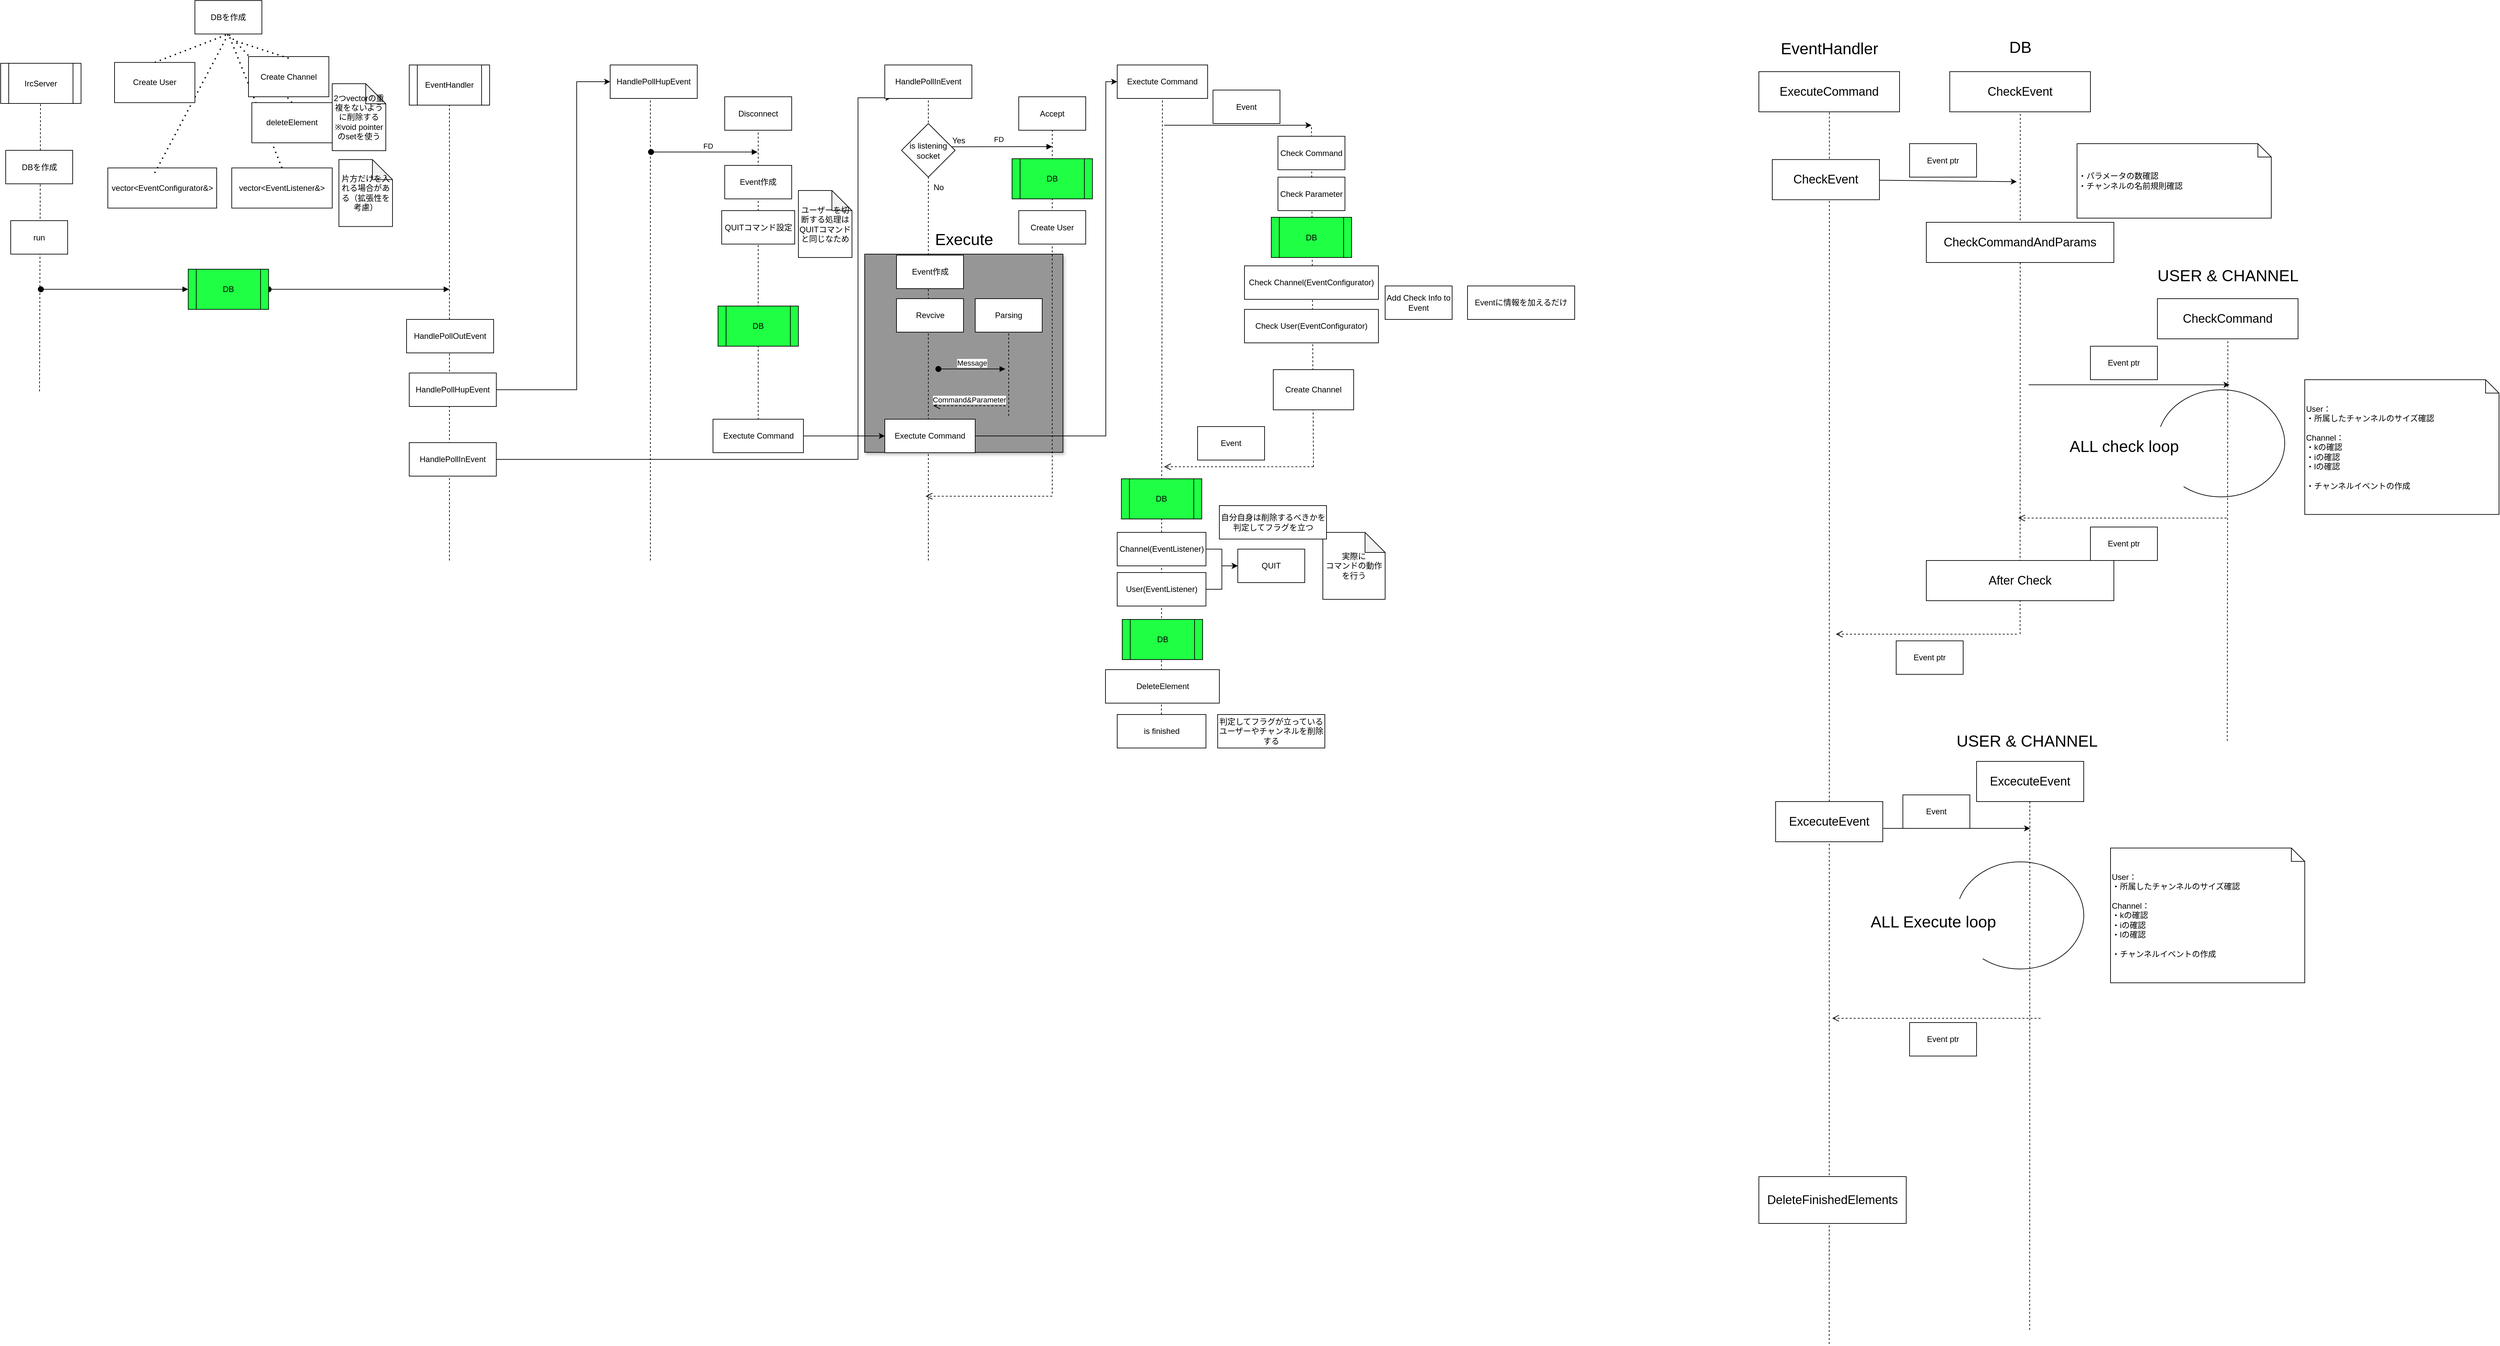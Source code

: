 <mxfile version="24.8.3">
  <diagram name="Page-1" id="13e1069c-82ec-6db2-03f1-153e76fe0fe0">
    <mxGraphModel dx="2063" dy="1321" grid="1" gridSize="10" guides="1" tooltips="1" connect="1" arrows="1" fold="1" page="1" pageScale="1" pageWidth="1100" pageHeight="850" background="none" math="0" shadow="0">
      <root>
        <mxCell id="0" />
        <mxCell id="1" parent="0" />
        <mxCell id="XCsdaRrqTIR_uCTDz4fb-1" value="&lt;div&gt;&lt;br&gt;&lt;/div&gt;" style="whiteSpace=wrap;html=1;aspect=fixed;shadow=1;fillColor=#969696;" parent="1" vertex="1">
          <mxGeometry x="920" y="-457.5" width="296" height="296" as="geometry" />
        </mxCell>
        <mxCell id="Utzet_RcOg0IqEUwT1VO-1" value="EventHandler" style="shape=process;whiteSpace=wrap;html=1;backgroundOutline=1;" parent="1" vertex="1">
          <mxGeometry x="240" y="-740" width="120" height="60" as="geometry" />
        </mxCell>
        <mxCell id="Utzet_RcOg0IqEUwT1VO-2" value="" style="endArrow=none;dashed=1;html=1;rounded=0;entryX=0.5;entryY=1;entryDx=0;entryDy=0;" parent="1" target="Utzet_RcOg0IqEUwT1VO-1" edge="1">
          <mxGeometry width="50" height="50" relative="1" as="geometry">
            <mxPoint x="300" as="sourcePoint" />
            <mxPoint x="165" y="-400" as="targetPoint" />
          </mxGeometry>
        </mxCell>
        <mxCell id="Utzet_RcOg0IqEUwT1VO-4" value="IrcServer" style="shape=process;whiteSpace=wrap;html=1;backgroundOutline=1;" parent="1" vertex="1">
          <mxGeometry x="-370" y="-742.5" width="120" height="60" as="geometry" />
        </mxCell>
        <mxCell id="Utzet_RcOg0IqEUwT1VO-5" value="" style="endArrow=none;dashed=1;html=1;rounded=0;entryX=0.5;entryY=1;entryDx=0;entryDy=0;" parent="1" edge="1">
          <mxGeometry width="50" height="50" relative="1" as="geometry">
            <mxPoint x="-312" y="-252.5" as="sourcePoint" />
            <mxPoint x="-310.5" y="-682.5" as="targetPoint" />
          </mxGeometry>
        </mxCell>
        <mxCell id="Utzet_RcOg0IqEUwT1VO-6" value="DBを作成" style="rounded=0;whiteSpace=wrap;html=1;fontStyle=0" parent="1" vertex="1">
          <mxGeometry x="-362.5" y="-612.5" width="100" height="50" as="geometry" />
        </mxCell>
        <mxCell id="Utzet_RcOg0IqEUwT1VO-9" value="run" style="rounded=0;whiteSpace=wrap;html=1;" parent="1" vertex="1">
          <mxGeometry x="-355" y="-507.5" width="85" height="50" as="geometry" />
        </mxCell>
        <mxCell id="Utzet_RcOg0IqEUwT1VO-20" style="edgeStyle=orthogonalEdgeStyle;rounded=0;orthogonalLoop=1;jettySize=auto;html=1;exitX=1;exitY=0.5;exitDx=0;exitDy=0;entryX=0;entryY=0.5;entryDx=0;entryDy=0;" parent="1" source="Utzet_RcOg0IqEUwT1VO-15" edge="1">
          <mxGeometry relative="1" as="geometry">
            <mxPoint x="380" y="-151" as="sourcePoint" />
            <mxPoint x="960" y="-691" as="targetPoint" />
            <Array as="points">
              <mxPoint x="910" y="-151" />
              <mxPoint x="910" y="-691" />
            </Array>
          </mxGeometry>
        </mxCell>
        <mxCell id="Utzet_RcOg0IqEUwT1VO-15" value="HandlePollInEvent" style="rounded=0;whiteSpace=wrap;html=1;" parent="1" vertex="1">
          <mxGeometry x="240" y="-176" width="130" height="50" as="geometry" />
        </mxCell>
        <mxCell id="Utzet_RcOg0IqEUwT1VO-16" value="HandlePollOutEvent" style="rounded=0;whiteSpace=wrap;html=1;" parent="1" vertex="1">
          <mxGeometry x="236" y="-360" width="130" height="50" as="geometry" />
        </mxCell>
        <mxCell id="207uhRGWZe7wrmqpFzqo-30" style="edgeStyle=orthogonalEdgeStyle;rounded=0;orthogonalLoop=1;jettySize=auto;html=1;entryX=0;entryY=0.5;entryDx=0;entryDy=0;" parent="1" source="Utzet_RcOg0IqEUwT1VO-17" target="CLaO6KBTluZB6lomquzr-1" edge="1">
          <mxGeometry relative="1" as="geometry">
            <Array as="points">
              <mxPoint x="490" y="-255" />
              <mxPoint x="490" y="-715" />
            </Array>
            <mxPoint x="640" y="-720" as="targetPoint" />
          </mxGeometry>
        </mxCell>
        <mxCell id="Utzet_RcOg0IqEUwT1VO-17" value="HandlePollHupEvent" style="rounded=0;whiteSpace=wrap;html=1;" parent="1" vertex="1">
          <mxGeometry x="240" y="-280" width="130" height="50" as="geometry" />
        </mxCell>
        <mxCell id="Utzet_RcOg0IqEUwT1VO-19" value="HandlePollInEvent" style="rounded=0;whiteSpace=wrap;html=1;" parent="1" vertex="1">
          <mxGeometry x="950" y="-740" width="130" height="50" as="geometry" />
        </mxCell>
        <mxCell id="Utzet_RcOg0IqEUwT1VO-21" value="" style="endArrow=none;dashed=1;html=1;rounded=0;entryX=0.5;entryY=1;entryDx=0;entryDy=0;" parent="1" target="Utzet_RcOg0IqEUwT1VO-19" edge="1">
          <mxGeometry width="50" height="50" relative="1" as="geometry">
            <mxPoint x="1015" as="sourcePoint" />
            <mxPoint x="1030" y="-450" as="targetPoint" />
          </mxGeometry>
        </mxCell>
        <mxCell id="Utzet_RcOg0IqEUwT1VO-3" value="Event作成" style="rounded=0;whiteSpace=wrap;html=1;" parent="1" vertex="1">
          <mxGeometry x="967.5" y="-456" width="100" height="50" as="geometry" />
        </mxCell>
        <mxCell id="Utzet_RcOg0IqEUwT1VO-22" value="Accept" style="rounded=0;whiteSpace=wrap;html=1;" parent="1" vertex="1">
          <mxGeometry x="1150" y="-692.5" width="100" height="50" as="geometry" />
        </mxCell>
        <mxCell id="Utzet_RcOg0IqEUwT1VO-23" value="Revcive" style="rounded=0;whiteSpace=wrap;html=1;" parent="1" vertex="1">
          <mxGeometry x="967.5" y="-391" width="100" height="50" as="geometry" />
        </mxCell>
        <mxCell id="Utzet_RcOg0IqEUwT1VO-27" value="" style="endArrow=none;dashed=1;html=1;rounded=0;entryX=0.5;entryY=1;entryDx=0;entryDy=0;" parent="1" target="Utzet_RcOg0IqEUwT1VO-24" edge="1">
          <mxGeometry width="50" height="50" relative="1" as="geometry">
            <mxPoint x="1135" y="-216" as="sourcePoint" />
            <mxPoint x="972.5" y="-321" as="targetPoint" />
          </mxGeometry>
        </mxCell>
        <mxCell id="Utzet_RcOg0IqEUwT1VO-29" value="Message" style="html=1;verticalAlign=bottom;startArrow=oval;startFill=1;endArrow=block;startSize=8;curved=0;rounded=0;" parent="1" edge="1">
          <mxGeometry width="60" relative="1" as="geometry">
            <mxPoint x="1030" y="-286" as="sourcePoint" />
            <mxPoint x="1130" y="-286" as="targetPoint" />
          </mxGeometry>
        </mxCell>
        <mxCell id="Utzet_RcOg0IqEUwT1VO-30" value="Command&amp;amp;Parameter" style="html=1;verticalAlign=bottom;endArrow=open;dashed=1;endSize=8;curved=0;rounded=0;" parent="1" edge="1">
          <mxGeometry relative="1" as="geometry">
            <mxPoint x="1130" y="-231" as="sourcePoint" />
            <mxPoint x="1022.5" y="-231" as="targetPoint" />
          </mxGeometry>
        </mxCell>
        <mxCell id="Utzet_RcOg0IqEUwT1VO-35" style="edgeStyle=orthogonalEdgeStyle;rounded=0;orthogonalLoop=1;jettySize=auto;html=1;entryX=0;entryY=0.5;entryDx=0;entryDy=0;exitX=1;exitY=0.5;exitDx=0;exitDy=0;" parent="1" source="Utzet_RcOg0IqEUwT1VO-33" target="Utzet_RcOg0IqEUwT1VO-34" edge="1">
          <mxGeometry relative="1" as="geometry">
            <Array as="points">
              <mxPoint x="1280" y="-186" />
              <mxPoint x="1280" y="-715" />
            </Array>
          </mxGeometry>
        </mxCell>
        <mxCell id="Utzet_RcOg0IqEUwT1VO-33" value="Exectute Command" style="rounded=0;whiteSpace=wrap;html=1;" parent="1" vertex="1">
          <mxGeometry x="950" y="-211" width="135" height="50" as="geometry" />
        </mxCell>
        <mxCell id="Utzet_RcOg0IqEUwT1VO-34" value="Exectute Command" style="rounded=0;whiteSpace=wrap;html=1;" parent="1" vertex="1">
          <mxGeometry x="1297" y="-740" width="135" height="50" as="geometry" />
        </mxCell>
        <mxCell id="Utzet_RcOg0IqEUwT1VO-36" value="" style="endArrow=none;dashed=1;html=1;rounded=0;entryX=0.5;entryY=1;entryDx=0;entryDy=0;exitX=0.5;exitY=0;exitDx=0;exitDy=0;" parent="1" source="207uhRGWZe7wrmqpFzqo-31" target="Utzet_RcOg0IqEUwT1VO-34" edge="1">
          <mxGeometry width="50" height="50" relative="1" as="geometry">
            <mxPoint x="1365" y="-40" as="sourcePoint" />
            <mxPoint x="1377" y="-680" as="targetPoint" />
          </mxGeometry>
        </mxCell>
        <mxCell id="Utzet_RcOg0IqEUwT1VO-40" value="" style="endArrow=none;dashed=1;html=1;rounded=0;entryX=0.5;entryY=1;entryDx=0;entryDy=0;" parent="1" target="Utzet_RcOg0IqEUwT1VO-22" edge="1">
          <mxGeometry width="50" height="50" relative="1" as="geometry">
            <mxPoint x="1200" y="-100" as="sourcePoint" />
            <mxPoint x="1179.58" y="-600" as="targetPoint" />
          </mxGeometry>
        </mxCell>
        <mxCell id="Utzet_RcOg0IqEUwT1VO-41" value="FD" style="html=1;verticalAlign=bottom;startArrow=oval;startFill=1;endArrow=block;startSize=8;curved=0;rounded=0;" parent="1" edge="1">
          <mxGeometry x="0.106" y="2" width="60" relative="1" as="geometry">
            <mxPoint x="1021" y="-617.79" as="sourcePoint" />
            <mxPoint x="1200" y="-618" as="targetPoint" />
            <mxPoint as="offset" />
          </mxGeometry>
        </mxCell>
        <mxCell id="Utzet_RcOg0IqEUwT1VO-42" value="" style="html=1;verticalAlign=bottom;endArrow=open;dashed=1;endSize=8;curved=0;rounded=0;" parent="1" edge="1">
          <mxGeometry relative="1" as="geometry">
            <mxPoint x="1200" y="-96" as="sourcePoint" />
            <mxPoint x="1011" y="-96" as="targetPoint" />
          </mxGeometry>
        </mxCell>
        <mxCell id="Utzet_RcOg0IqEUwT1VO-43" value="Create User" style="rounded=0;whiteSpace=wrap;html=1;" parent="1" vertex="1">
          <mxGeometry x="1150" y="-522.5" width="100" height="50" as="geometry" />
        </mxCell>
        <mxCell id="Utzet_RcOg0IqEUwT1VO-45" value="" style="html=1;verticalAlign=bottom;startArrow=oval;startFill=1;endArrow=block;startSize=8;curved=0;rounded=0;exitX=1;exitY=0.5;exitDx=0;exitDy=0;" parent="1" source="207uhRGWZe7wrmqpFzqo-15" edge="1">
          <mxGeometry width="60" relative="1" as="geometry">
            <mxPoint x="180" y="-405" as="sourcePoint" />
            <mxPoint x="300" y="-405" as="targetPoint" />
          </mxGeometry>
        </mxCell>
        <mxCell id="Utzet_RcOg0IqEUwT1VO-50" value="" style="endArrow=none;dashed=1;html=1;rounded=0;" parent="1" edge="1">
          <mxGeometry width="50" height="50" relative="1" as="geometry">
            <mxPoint x="1590" y="-140" as="sourcePoint" />
            <mxPoint x="1587" y="-650" as="targetPoint" />
          </mxGeometry>
        </mxCell>
        <mxCell id="Utzet_RcOg0IqEUwT1VO-51" value="Check Command" style="rounded=0;whiteSpace=wrap;html=1;" parent="1" vertex="1">
          <mxGeometry x="1537" y="-633.5" width="100" height="50" as="geometry" />
        </mxCell>
        <mxCell id="Utzet_RcOg0IqEUwT1VO-52" value="Check Parameter" style="rounded=0;whiteSpace=wrap;html=1;" parent="1" vertex="1">
          <mxGeometry x="1537" y="-572.5" width="100" height="50" as="geometry" />
        </mxCell>
        <mxCell id="Utzet_RcOg0IqEUwT1VO-54" value="Check Channel(EventConfigurator)" style="rounded=0;whiteSpace=wrap;html=1;" parent="1" vertex="1">
          <mxGeometry x="1487" y="-440" width="200" height="50" as="geometry" />
        </mxCell>
        <mxCell id="Utzet_RcOg0IqEUwT1VO-56" value="" style="html=1;verticalAlign=bottom;endArrow=open;dashed=1;endSize=8;curved=0;rounded=0;" parent="1" edge="1">
          <mxGeometry relative="1" as="geometry">
            <mxPoint x="1590" y="-140" as="sourcePoint" />
            <mxPoint x="1367" y="-140" as="targetPoint" />
          </mxGeometry>
        </mxCell>
        <mxCell id="Utzet_RcOg0IqEUwT1VO-57" value="Event" style="rounded=0;whiteSpace=wrap;html=1;" parent="1" vertex="1">
          <mxGeometry x="1417" y="-200" width="100" height="50" as="geometry" />
        </mxCell>
        <mxCell id="207uhRGWZe7wrmqpFzqo-10" value="Check User(EventConfigurator)" style="rounded=0;whiteSpace=wrap;html=1;" parent="1" vertex="1">
          <mxGeometry x="1487" y="-375" width="200" height="50" as="geometry" />
        </mxCell>
        <mxCell id="207uhRGWZe7wrmqpFzqo-11" value="" style="endArrow=classic;html=1;rounded=0;" parent="1" edge="1">
          <mxGeometry width="50" height="50" relative="1" as="geometry">
            <mxPoint x="1367" y="-650" as="sourcePoint" />
            <mxPoint x="1587" y="-650" as="targetPoint" />
          </mxGeometry>
        </mxCell>
        <mxCell id="207uhRGWZe7wrmqpFzqo-12" value="Event" style="rounded=0;whiteSpace=wrap;html=1;" parent="1" vertex="1">
          <mxGeometry x="1440" y="-702.5" width="100" height="50" as="geometry" />
        </mxCell>
        <mxCell id="207uhRGWZe7wrmqpFzqo-13" value="" style="html=1;verticalAlign=bottom;startArrow=oval;startFill=1;endArrow=block;startSize=8;curved=0;rounded=0;entryX=0;entryY=0.5;entryDx=0;entryDy=0;" parent="1" target="207uhRGWZe7wrmqpFzqo-15" edge="1">
          <mxGeometry width="60" relative="1" as="geometry">
            <mxPoint x="-310" y="-405" as="sourcePoint" />
            <mxPoint x="40" y="-405" as="targetPoint" />
          </mxGeometry>
        </mxCell>
        <mxCell id="207uhRGWZe7wrmqpFzqo-15" value="DB" style="shape=process;whiteSpace=wrap;html=1;backgroundOutline=1;fillColor=#1FFF44;" parent="1" vertex="1">
          <mxGeometry x="-90" y="-435" width="120" height="60" as="geometry" />
        </mxCell>
        <mxCell id="207uhRGWZe7wrmqpFzqo-17" value="DBを作成" style="rounded=0;whiteSpace=wrap;html=1;fontStyle=0" parent="1" vertex="1">
          <mxGeometry x="-80" y="-836.25" width="100" height="50" as="geometry" />
        </mxCell>
        <mxCell id="207uhRGWZe7wrmqpFzqo-20" value="" style="endArrow=none;dashed=1;html=1;dashPattern=1 3;strokeWidth=2;rounded=0;entryX=0.5;entryY=1;entryDx=0;entryDy=0;exitX=0.5;exitY=0;exitDx=0;exitDy=0;" parent="1" source="207uhRGWZe7wrmqpFzqo-18" target="207uhRGWZe7wrmqpFzqo-17" edge="1">
          <mxGeometry width="50" height="50" relative="1" as="geometry">
            <mxPoint x="40" y="-706.25" as="sourcePoint" />
            <mxPoint x="90" y="-756.25" as="targetPoint" />
          </mxGeometry>
        </mxCell>
        <mxCell id="207uhRGWZe7wrmqpFzqo-21" value="" style="endArrow=none;dashed=1;html=1;dashPattern=1 3;strokeWidth=2;rounded=0;entryX=0.5;entryY=1;entryDx=0;entryDy=0;exitX=0.5;exitY=0;exitDx=0;exitDy=0;" parent="1" source="207uhRGWZe7wrmqpFzqo-19" target="207uhRGWZe7wrmqpFzqo-17" edge="1">
          <mxGeometry width="50" height="50" relative="1" as="geometry">
            <mxPoint x="-100" y="-716.25" as="sourcePoint" />
            <mxPoint x="-50" y="-766.25" as="targetPoint" />
          </mxGeometry>
        </mxCell>
        <mxCell id="207uhRGWZe7wrmqpFzqo-22" value="vector&amp;lt;EventConfigurator&amp;amp;&amp;gt;" style="rounded=0;whiteSpace=wrap;html=1;" parent="1" vertex="1">
          <mxGeometry x="-210" y="-586.25" width="162.5" height="60" as="geometry" />
        </mxCell>
        <mxCell id="207uhRGWZe7wrmqpFzqo-23" value="vector&amp;lt;EventListener&amp;amp;&amp;gt;" style="rounded=0;whiteSpace=wrap;html=1;" parent="1" vertex="1">
          <mxGeometry x="-25" y="-586.25" width="150" height="60" as="geometry" />
        </mxCell>
        <mxCell id="207uhRGWZe7wrmqpFzqo-24" value="" style="endArrow=none;dashed=1;html=1;dashPattern=1 3;strokeWidth=2;rounded=0;exitX=0.5;exitY=0;exitDx=0;exitDy=0;" parent="1" edge="1">
          <mxGeometry width="50" height="50" relative="1" as="geometry">
            <mxPoint x="-140" y="-578.75" as="sourcePoint" />
            <mxPoint x="-30" y="-786.25" as="targetPoint" />
            <Array as="points">
              <mxPoint x="-120" y="-616.25" />
            </Array>
          </mxGeometry>
        </mxCell>
        <mxCell id="207uhRGWZe7wrmqpFzqo-25" value="" style="endArrow=none;dashed=1;html=1;dashPattern=1 3;strokeWidth=2;rounded=0;exitX=0.5;exitY=0;exitDx=0;exitDy=0;entryX=0.5;entryY=1;entryDx=0;entryDy=0;" parent="1" source="207uhRGWZe7wrmqpFzqo-23" target="207uhRGWZe7wrmqpFzqo-17" edge="1">
          <mxGeometry width="50" height="50" relative="1" as="geometry">
            <mxPoint x="-30" y="-656.25" as="sourcePoint" />
            <mxPoint x="20" y="-706.25" as="targetPoint" />
          </mxGeometry>
        </mxCell>
        <mxCell id="207uhRGWZe7wrmqpFzqo-18" value="deleteElement" style="rounded=0;whiteSpace=wrap;html=1;" parent="1" vertex="1">
          <mxGeometry x="5" y="-683.75" width="120" height="60" as="geometry" />
        </mxCell>
        <mxCell id="207uhRGWZe7wrmqpFzqo-19" value="Create User" style="rounded=0;whiteSpace=wrap;html=1;" parent="1" vertex="1">
          <mxGeometry x="-200" y="-743.75" width="120" height="60" as="geometry" />
        </mxCell>
        <mxCell id="207uhRGWZe7wrmqpFzqo-26" value="DB" style="shape=process;whiteSpace=wrap;html=1;backgroundOutline=1;fillColor=#1FFF44;" parent="1" vertex="1">
          <mxGeometry x="1140" y="-600" width="120" height="60" as="geometry" />
        </mxCell>
        <mxCell id="207uhRGWZe7wrmqpFzqo-28" value="DB" style="shape=process;whiteSpace=wrap;html=1;backgroundOutline=1;fillColor=#1FFF44;" parent="1" vertex="1">
          <mxGeometry x="1527" y="-512.5" width="120" height="60" as="geometry" />
        </mxCell>
        <mxCell id="207uhRGWZe7wrmqpFzqo-29" value="DB" style="shape=process;whiteSpace=wrap;html=1;backgroundOutline=1;fillColor=#1FFF44;" parent="1" vertex="1">
          <mxGeometry x="1303.25" y="-122" width="120" height="60" as="geometry" />
        </mxCell>
        <mxCell id="207uhRGWZe7wrmqpFzqo-32" value="" style="endArrow=none;dashed=1;html=1;rounded=0;entryX=0.5;entryY=1;entryDx=0;entryDy=0;" parent="1" target="207uhRGWZe7wrmqpFzqo-31" edge="1">
          <mxGeometry width="50" height="50" relative="1" as="geometry">
            <mxPoint x="1363" y="260" as="sourcePoint" />
            <mxPoint x="1365" y="-612" as="targetPoint" />
          </mxGeometry>
        </mxCell>
        <mxCell id="CLaO6KBTluZB6lomquzr-35" style="edgeStyle=orthogonalEdgeStyle;rounded=0;orthogonalLoop=1;jettySize=auto;html=1;exitX=1;exitY=0.5;exitDx=0;exitDy=0;entryX=0;entryY=0.5;entryDx=0;entryDy=0;" parent="1" source="207uhRGWZe7wrmqpFzqo-31" target="CLaO6KBTluZB6lomquzr-34" edge="1">
          <mxGeometry relative="1" as="geometry" />
        </mxCell>
        <mxCell id="207uhRGWZe7wrmqpFzqo-31" value="Channel(EventListener)" style="rounded=0;whiteSpace=wrap;html=1;" parent="1" vertex="1">
          <mxGeometry x="1297" y="-42" width="132.5" height="50" as="geometry" />
        </mxCell>
        <mxCell id="CLaO6KBTluZB6lomquzr-33" style="edgeStyle=orthogonalEdgeStyle;rounded=0;orthogonalLoop=1;jettySize=auto;html=1;exitX=1;exitY=0.5;exitDx=0;exitDy=0;entryX=0;entryY=0.5;entryDx=0;entryDy=0;" parent="1" source="Utzet_RcOg0IqEUwT1VO-48" target="CLaO6KBTluZB6lomquzr-34" edge="1">
          <mxGeometry relative="1" as="geometry">
            <mxPoint x="1466" y="43" as="targetPoint" />
          </mxGeometry>
        </mxCell>
        <mxCell id="Utzet_RcOg0IqEUwT1VO-48" value="User(EventListener)" style="rounded=0;whiteSpace=wrap;html=1;" parent="1" vertex="1">
          <mxGeometry x="1297" y="18" width="132.5" height="50" as="geometry" />
        </mxCell>
        <mxCell id="207uhRGWZe7wrmqpFzqo-16" value="DB" style="shape=process;whiteSpace=wrap;html=1;backgroundOutline=1;fillColor=#1FFF44;" parent="1" vertex="1">
          <mxGeometry x="1304.5" y="88" width="120" height="60" as="geometry" />
        </mxCell>
        <mxCell id="Utzet_RcOg0IqEUwT1VO-24" value="Parsing" style="rounded=0;whiteSpace=wrap;html=1;" parent="1" vertex="1">
          <mxGeometry x="1085" y="-391" width="100" height="50" as="geometry" />
        </mxCell>
        <mxCell id="CLaO6KBTluZB6lomquzr-1" value="HandlePollHupEvent" style="rounded=0;whiteSpace=wrap;html=1;" parent="1" vertex="1">
          <mxGeometry x="540" y="-740" width="130" height="50" as="geometry" />
        </mxCell>
        <mxCell id="CLaO6KBTluZB6lomquzr-2" value="" style="endArrow=none;dashed=1;html=1;rounded=0;entryX=0.5;entryY=1;entryDx=0;entryDy=0;" parent="1" edge="1">
          <mxGeometry width="50" height="50" relative="1" as="geometry">
            <mxPoint x="600.0" as="sourcePoint" />
            <mxPoint x="600.0" y="-690" as="targetPoint" />
          </mxGeometry>
        </mxCell>
        <mxCell id="CLaO6KBTluZB6lomquzr-3" value="FD" style="html=1;verticalAlign=bottom;startArrow=oval;startFill=1;endArrow=block;startSize=8;curved=0;rounded=0;" parent="1" edge="1">
          <mxGeometry x="0.067" width="60" relative="1" as="geometry">
            <mxPoint x="601" y="-610" as="sourcePoint" />
            <mxPoint x="760" y="-610" as="targetPoint" />
            <mxPoint as="offset" />
          </mxGeometry>
        </mxCell>
        <mxCell id="CLaO6KBTluZB6lomquzr-5" value="Disconnect" style="rounded=0;whiteSpace=wrap;html=1;" parent="1" vertex="1">
          <mxGeometry x="711" y="-692.5" width="100" height="50" as="geometry" />
        </mxCell>
        <mxCell id="CLaO6KBTluZB6lomquzr-10" value="" style="endArrow=none;dashed=1;html=1;rounded=0;entryX=0.5;entryY=1;entryDx=0;entryDy=0;" parent="1" target="CLaO6KBTluZB6lomquzr-5" edge="1">
          <mxGeometry width="50" height="50" relative="1" as="geometry">
            <mxPoint x="761" y="-210" as="sourcePoint" />
            <mxPoint x="751" y="-611" as="targetPoint" />
          </mxGeometry>
        </mxCell>
        <mxCell id="CLaO6KBTluZB6lomquzr-11" value="DB" style="shape=process;whiteSpace=wrap;html=1;backgroundOutline=1;fillColor=#1FFF44;" parent="1" vertex="1">
          <mxGeometry x="701" y="-380" width="120" height="60" as="geometry" />
        </mxCell>
        <mxCell id="CLaO6KBTluZB6lomquzr-14" value="Exectute Command" style="rounded=0;whiteSpace=wrap;html=1;" parent="1" vertex="1">
          <mxGeometry x="693.5" y="-211" width="135" height="50" as="geometry" />
        </mxCell>
        <mxCell id="CLaO6KBTluZB6lomquzr-15" value="" style="endArrow=classic;html=1;rounded=0;exitX=1;exitY=0.5;exitDx=0;exitDy=0;entryX=0;entryY=0.5;entryDx=0;entryDy=0;" parent="1" source="CLaO6KBTluZB6lomquzr-14" target="Utzet_RcOg0IqEUwT1VO-33" edge="1">
          <mxGeometry width="50" height="50" relative="1" as="geometry">
            <mxPoint x="910" y="-350" as="sourcePoint" />
            <mxPoint x="960" y="-400" as="targetPoint" />
          </mxGeometry>
        </mxCell>
        <mxCell id="CLaO6KBTluZB6lomquzr-18" value="Eventに情報を加えるだけ" style="rounded=0;whiteSpace=wrap;html=1;" parent="1" vertex="1">
          <mxGeometry x="1820" y="-410" width="160" height="50" as="geometry" />
        </mxCell>
        <mxCell id="CLaO6KBTluZB6lomquzr-19" value="is listening socket" style="rhombus;whiteSpace=wrap;html=1;" parent="1" vertex="1">
          <mxGeometry x="975" y="-652.5" width="80" height="80" as="geometry" />
        </mxCell>
        <mxCell id="CLaO6KBTluZB6lomquzr-21" value="Event作成" style="rounded=0;whiteSpace=wrap;html=1;" parent="1" vertex="1">
          <mxGeometry x="711" y="-590" width="100" height="50" as="geometry" />
        </mxCell>
        <mxCell id="CLaO6KBTluZB6lomquzr-22" value="QUITコマンド設定" style="rounded=0;whiteSpace=wrap;html=1;" parent="1" vertex="1">
          <mxGeometry x="706.5" y="-522.5" width="109" height="50" as="geometry" />
        </mxCell>
        <mxCell id="CLaO6KBTluZB6lomquzr-24" value="&lt;div&gt;&lt;span style=&quot;background-color: initial;&quot;&gt;判定してフラグが立っているユーザーやチャンネルを削除する&lt;/span&gt;&lt;br&gt;&lt;/div&gt;" style="rounded=0;whiteSpace=wrap;html=1;" parent="1" vertex="1">
          <mxGeometry x="1447" y="230" width="160" height="50" as="geometry" />
        </mxCell>
        <mxCell id="CLaO6KBTluZB6lomquzr-26" value="片方だけを入れる場合がある（拡張性を考慮）" style="shape=note;whiteSpace=wrap;html=1;backgroundOutline=1;darkOpacity=0.05;" parent="1" vertex="1">
          <mxGeometry x="135" y="-598.75" width="80" height="100" as="geometry" />
        </mxCell>
        <mxCell id="CLaO6KBTluZB6lomquzr-28" value="ユーザーを切断する処理はQUITコマンドと同じなため" style="shape=note;whiteSpace=wrap;html=1;backgroundOutline=1;darkOpacity=0.05;" parent="1" vertex="1">
          <mxGeometry x="821" y="-552.5" width="80" height="100" as="geometry" />
        </mxCell>
        <mxCell id="CLaO6KBTluZB6lomquzr-29" value="実際に&lt;div&gt;コマンドの動作を行う&lt;/div&gt;" style="shape=note;whiteSpace=wrap;html=1;backgroundOutline=1;darkOpacity=0.05;" parent="1" vertex="1">
          <mxGeometry x="1604" y="-42" width="93" height="100" as="geometry" />
        </mxCell>
        <mxCell id="CLaO6KBTluZB6lomquzr-30" value="Yes" style="text;html=1;align=center;verticalAlign=middle;resizable=0;points=[];autosize=1;strokeColor=none;fillColor=none;" parent="1" vertex="1">
          <mxGeometry x="1040" y="-642" width="40" height="30" as="geometry" />
        </mxCell>
        <mxCell id="CLaO6KBTluZB6lomquzr-31" value="No" style="text;html=1;align=center;verticalAlign=middle;resizable=0;points=[];autosize=1;strokeColor=none;fillColor=none;" parent="1" vertex="1">
          <mxGeometry x="1010" y="-572.5" width="40" height="30" as="geometry" />
        </mxCell>
        <mxCell id="CLaO6KBTluZB6lomquzr-34" value="QUIT" style="rounded=0;whiteSpace=wrap;html=1;" parent="1" vertex="1">
          <mxGeometry x="1477" y="-17" width="100" height="50" as="geometry" />
        </mxCell>
        <mxCell id="CLaO6KBTluZB6lomquzr-20" value="自分自身は削除するべきかを判定してフラグを立つ" style="rounded=0;whiteSpace=wrap;html=1;" parent="1" vertex="1">
          <mxGeometry x="1449.5" y="-82" width="160" height="50" as="geometry" />
        </mxCell>
        <mxCell id="CLaO6KBTluZB6lomquzr-37" value="Create Channel" style="rounded=0;whiteSpace=wrap;html=1;" parent="1" vertex="1">
          <mxGeometry y="-752.5" width="120" height="60" as="geometry" />
        </mxCell>
        <mxCell id="CLaO6KBTluZB6lomquzr-38" value="" style="endArrow=none;dashed=1;html=1;dashPattern=1 3;strokeWidth=2;rounded=0;entryX=0.5;entryY=1;entryDx=0;entryDy=0;" parent="1" edge="1">
          <mxGeometry width="50" height="50" relative="1" as="geometry">
            <mxPoint x="60" y="-750" as="sourcePoint" />
            <mxPoint x="-20" y="-776" as="targetPoint" />
          </mxGeometry>
        </mxCell>
        <mxCell id="3BUlXx8ijc89aPCsDwBm-1" value="Create Channel" style="rounded=0;whiteSpace=wrap;html=1;" parent="1" vertex="1">
          <mxGeometry x="1530" y="-285" width="120" height="60" as="geometry" />
        </mxCell>
        <mxCell id="CLaO6KBTluZB6lomquzr-41" value="Add Check Info to Event" style="rounded=0;whiteSpace=wrap;html=1;" parent="1" vertex="1">
          <mxGeometry x="1697" y="-410" width="100" height="50" as="geometry" />
        </mxCell>
        <mxCell id="CLaO6KBTluZB6lomquzr-25" value="2つvectorの重複をないように削除する&lt;br&gt;※void pointerのsetを使う" style="shape=note;whiteSpace=wrap;html=1;backgroundOutline=1;darkOpacity=0.05;" parent="1" vertex="1">
          <mxGeometry x="125" y="-712" width="80" height="100" as="geometry" />
        </mxCell>
        <mxCell id="Utzet_RcOg0IqEUwT1VO-38" value="DeleteElement" style="rounded=0;whiteSpace=wrap;html=1;" parent="1" vertex="1">
          <mxGeometry x="1279.5" y="163" width="170" height="50" as="geometry" />
        </mxCell>
        <mxCell id="CLaO6KBTluZB6lomquzr-44" value="is finished" style="rounded=0;whiteSpace=wrap;html=1;" parent="1" vertex="1">
          <mxGeometry x="1297" y="230" width="132.5" height="50" as="geometry" />
        </mxCell>
        <mxCell id="XCsdaRrqTIR_uCTDz4fb-2" value="&lt;font style=&quot;font-size: 24px;&quot;&gt;Execute&lt;/font&gt;" style="text;html=1;align=center;verticalAlign=middle;resizable=0;points=[];autosize=1;strokeColor=none;fillColor=none;" parent="1" vertex="1">
          <mxGeometry x="1013" y="-498.75" width="110" height="40" as="geometry" />
        </mxCell>
        <mxCell id="ZX0kus3nEfe8XQ3JR11P-1" value="&lt;font style=&quot;font-size: 24px;&quot;&gt;EventHandler&lt;/font&gt;" style="text;html=1;align=center;verticalAlign=middle;resizable=0;points=[];autosize=1;strokeColor=none;fillColor=none;" vertex="1" parent="1">
          <mxGeometry x="2275" y="-783.75" width="170" height="40" as="geometry" />
        </mxCell>
        <mxCell id="ZX0kus3nEfe8XQ3JR11P-3" value="" style="endArrow=none;dashed=1;html=1;rounded=0;entryX=0.5;entryY=1;entryDx=0;entryDy=0;" edge="1" parent="1">
          <mxGeometry width="50" height="50" relative="1" as="geometry">
            <mxPoint x="2360" y="1170" as="sourcePoint" />
            <mxPoint x="2360.29" y="-720" as="targetPoint" />
          </mxGeometry>
        </mxCell>
        <mxCell id="ZX0kus3nEfe8XQ3JR11P-2" value="&lt;font style=&quot;font-size: 18px;&quot;&gt;ExecuteCommand&lt;/font&gt;" style="rounded=0;whiteSpace=wrap;html=1;" vertex="1" parent="1">
          <mxGeometry x="2255" y="-730" width="210" height="60" as="geometry" />
        </mxCell>
        <mxCell id="ZX0kus3nEfe8XQ3JR11P-8" value="&lt;font style=&quot;font-size: 24px;&quot;&gt;DB&lt;/font&gt;" style="text;html=1;align=center;verticalAlign=middle;resizable=0;points=[];autosize=1;strokeColor=none;fillColor=none;" vertex="1" parent="1">
          <mxGeometry x="2615" y="-786.25" width="60" height="40" as="geometry" />
        </mxCell>
        <mxCell id="ZX0kus3nEfe8XQ3JR11P-10" value="" style="endArrow=classic;html=1;rounded=0;" edge="1" parent="1" source="ZX0kus3nEfe8XQ3JR11P-61">
          <mxGeometry width="50" height="50" relative="1" as="geometry">
            <mxPoint x="2360" y="-565.71" as="sourcePoint" />
            <mxPoint x="2640" y="-565.71" as="targetPoint" />
          </mxGeometry>
        </mxCell>
        <mxCell id="ZX0kus3nEfe8XQ3JR11P-12" value="" style="endArrow=none;dashed=1;html=1;rounded=0;entryX=0.5;entryY=1;entryDx=0;entryDy=0;" edge="1" parent="1">
          <mxGeometry width="50" height="50" relative="1" as="geometry">
            <mxPoint x="2645" y="110" as="sourcePoint" />
            <mxPoint x="2645.29" y="-729" as="targetPoint" />
          </mxGeometry>
        </mxCell>
        <mxCell id="ZX0kus3nEfe8XQ3JR11P-7" value="&lt;font style=&quot;font-size: 18px;&quot;&gt;CheckEvent&lt;/font&gt;" style="rounded=0;whiteSpace=wrap;html=1;" vertex="1" parent="1">
          <mxGeometry x="2540" y="-730" width="210" height="60" as="geometry" />
        </mxCell>
        <mxCell id="ZX0kus3nEfe8XQ3JR11P-14" value="Event ptr" style="rounded=0;whiteSpace=wrap;html=1;" vertex="1" parent="1">
          <mxGeometry x="2480" y="-622.5" width="100" height="50" as="geometry" />
        </mxCell>
        <mxCell id="ZX0kus3nEfe8XQ3JR11P-42" value="" style="endArrow=classic;html=1;rounded=0;" edge="1" parent="1">
          <mxGeometry width="50" height="50" relative="1" as="geometry">
            <mxPoint x="2657.75" y="-262.43" as="sourcePoint" />
            <mxPoint x="2957.75" y="-262.43" as="targetPoint" />
          </mxGeometry>
        </mxCell>
        <mxCell id="ZX0kus3nEfe8XQ3JR11P-44" value="Event ptr" style="rounded=0;whiteSpace=wrap;html=1;" vertex="1" parent="1">
          <mxGeometry x="2750" y="-320" width="100" height="50" as="geometry" />
        </mxCell>
        <mxCell id="ZX0kus3nEfe8XQ3JR11P-45" value="" style="endArrow=none;dashed=1;html=1;rounded=0;entryX=0.5;entryY=1;entryDx=0;entryDy=0;exitX=0.5;exitY=0;exitDx=0;exitDy=0;" edge="1" parent="1">
          <mxGeometry width="50" height="50" relative="1" as="geometry">
            <mxPoint x="2954.29" y="269.5" as="sourcePoint" />
            <mxPoint x="2955.29" y="-378.5" as="targetPoint" />
          </mxGeometry>
        </mxCell>
        <mxCell id="ZX0kus3nEfe8XQ3JR11P-5" value="&lt;font style=&quot;font-size: 18px;&quot;&gt;CheckCommand&lt;/font&gt;" style="rounded=0;whiteSpace=wrap;html=1;" vertex="1" parent="1">
          <mxGeometry x="2850" y="-391" width="210" height="60" as="geometry" />
        </mxCell>
        <mxCell id="ZX0kus3nEfe8XQ3JR11P-6" value="&lt;font style=&quot;font-size: 18px;&quot;&gt;CheckCommandAndParams&lt;/font&gt;" style="rounded=0;whiteSpace=wrap;html=1;" vertex="1" parent="1">
          <mxGeometry x="2505" y="-505" width="280" height="60" as="geometry" />
        </mxCell>
        <mxCell id="ZX0kus3nEfe8XQ3JR11P-47" value="" style="html=1;verticalAlign=bottom;endArrow=open;dashed=1;endSize=8;curved=0;rounded=0;" edge="1" parent="1">
          <mxGeometry relative="1" as="geometry">
            <mxPoint x="2953.25" y="-63.43" as="sourcePoint" />
            <mxPoint x="2642.25" y="-63.43" as="targetPoint" />
          </mxGeometry>
        </mxCell>
        <mxCell id="ZX0kus3nEfe8XQ3JR11P-48" value="&lt;font style=&quot;font-size: 24px;&quot;&gt;ALL check loop&lt;/font&gt;" style="text;html=1;align=center;verticalAlign=middle;resizable=0;points=[];autosize=1;strokeColor=none;fillColor=none;" vertex="1" parent="1">
          <mxGeometry x="2705" y="-190" width="190" height="40" as="geometry" />
        </mxCell>
        <mxCell id="ZX0kus3nEfe8XQ3JR11P-51" value="&lt;font style=&quot;font-size: 24px;&quot;&gt;USER &amp;amp; CHANNEL&lt;/font&gt;" style="text;html=1;align=center;verticalAlign=middle;resizable=0;points=[];autosize=1;strokeColor=none;fillColor=none;" vertex="1" parent="1">
          <mxGeometry x="2840" y="-445" width="230" height="40" as="geometry" />
        </mxCell>
        <mxCell id="ZX0kus3nEfe8XQ3JR11P-52" value="" style="verticalLabelPosition=bottom;verticalAlign=top;html=1;shape=mxgraph.basic.arc;startAngle=0.3;endAngle=0.1;rotation=-180;" vertex="1" parent="1">
          <mxGeometry x="2850" y="-255" width="190" height="160" as="geometry" />
        </mxCell>
        <mxCell id="ZX0kus3nEfe8XQ3JR11P-53" value="&lt;font style=&quot;font-size: 18px;&quot;&gt;After Check&lt;/font&gt;" style="rounded=0;whiteSpace=wrap;html=1;" vertex="1" parent="1">
          <mxGeometry x="2505" width="280" height="60" as="geometry" />
        </mxCell>
        <mxCell id="ZX0kus3nEfe8XQ3JR11P-59" value="" style="html=1;verticalAlign=bottom;endArrow=open;dashed=1;endSize=8;curved=0;rounded=0;" edge="1" parent="1">
          <mxGeometry relative="1" as="geometry">
            <mxPoint x="2640" y="110" as="sourcePoint" />
            <mxPoint x="2370" y="110" as="targetPoint" />
          </mxGeometry>
        </mxCell>
        <mxCell id="ZX0kus3nEfe8XQ3JR11P-60" value="Event ptr" style="rounded=0;whiteSpace=wrap;html=1;" vertex="1" parent="1">
          <mxGeometry x="2460" y="120" width="100" height="50" as="geometry" />
        </mxCell>
        <mxCell id="ZX0kus3nEfe8XQ3JR11P-62" value="" style="endArrow=classic;html=1;rounded=0;" edge="1" parent="1" target="ZX0kus3nEfe8XQ3JR11P-61">
          <mxGeometry width="50" height="50" relative="1" as="geometry">
            <mxPoint x="2360" y="-565.71" as="sourcePoint" />
            <mxPoint x="2640" y="-565.71" as="targetPoint" />
          </mxGeometry>
        </mxCell>
        <mxCell id="ZX0kus3nEfe8XQ3JR11P-61" value="&lt;font style=&quot;font-size: 18px;&quot;&gt;CheckEvent&lt;/font&gt;" style="rounded=0;whiteSpace=wrap;html=1;" vertex="1" parent="1">
          <mxGeometry x="2275" y="-598.75" width="160" height="60" as="geometry" />
        </mxCell>
        <mxCell id="ZX0kus3nEfe8XQ3JR11P-64" value="&lt;font style=&quot;font-size: 18px;&quot;&gt;ExcecuteEvent&lt;/font&gt;" style="rounded=0;whiteSpace=wrap;html=1;" vertex="1" parent="1">
          <mxGeometry x="2280" y="360" width="160" height="60" as="geometry" />
        </mxCell>
        <mxCell id="ZX0kus3nEfe8XQ3JR11P-67" value="" style="endArrow=none;dashed=1;html=1;rounded=0;entryX=0.5;entryY=1;entryDx=0;entryDy=0;" edge="1" parent="1">
          <mxGeometry width="50" height="50" relative="1" as="geometry">
            <mxPoint x="2659.29" y="1149" as="sourcePoint" />
            <mxPoint x="2659.58" y="310" as="targetPoint" />
          </mxGeometry>
        </mxCell>
        <mxCell id="ZX0kus3nEfe8XQ3JR11P-66" value="&lt;font style=&quot;font-size: 18px;&quot;&gt;ExcecuteEvent&lt;/font&gt;" style="rounded=0;whiteSpace=wrap;html=1;" vertex="1" parent="1">
          <mxGeometry x="2580" y="300" width="160" height="60" as="geometry" />
        </mxCell>
        <mxCell id="ZX0kus3nEfe8XQ3JR11P-68" value="Event" style="rounded=0;whiteSpace=wrap;html=1;" vertex="1" parent="1">
          <mxGeometry x="2470" y="350" width="100" height="50" as="geometry" />
        </mxCell>
        <mxCell id="ZX0kus3nEfe8XQ3JR11P-69" value="" style="endArrow=classic;html=1;rounded=0;" edge="1" parent="1">
          <mxGeometry width="50" height="50" relative="1" as="geometry">
            <mxPoint x="2440" y="400" as="sourcePoint" />
            <mxPoint x="2660" y="400" as="targetPoint" />
          </mxGeometry>
        </mxCell>
        <mxCell id="ZX0kus3nEfe8XQ3JR11P-70" value="Event ptr" style="rounded=0;whiteSpace=wrap;html=1;" vertex="1" parent="1">
          <mxGeometry x="2750" y="-50" width="100" height="50" as="geometry" />
        </mxCell>
        <mxCell id="ZX0kus3nEfe8XQ3JR11P-71" value="" style="html=1;verticalAlign=bottom;endArrow=open;dashed=1;endSize=8;curved=0;rounded=0;" edge="1" parent="1">
          <mxGeometry relative="1" as="geometry">
            <mxPoint x="2675.5" y="683.57" as="sourcePoint" />
            <mxPoint x="2364.5" y="683.57" as="targetPoint" />
          </mxGeometry>
        </mxCell>
        <mxCell id="ZX0kus3nEfe8XQ3JR11P-72" value="Event ptr" style="rounded=0;whiteSpace=wrap;html=1;" vertex="1" parent="1">
          <mxGeometry x="2480" y="690" width="100" height="50" as="geometry" />
        </mxCell>
        <mxCell id="ZX0kus3nEfe8XQ3JR11P-74" value="&lt;font style=&quot;font-size: 24px;&quot;&gt;ALL Execute loop&lt;/font&gt;" style="text;html=1;align=center;verticalAlign=middle;resizable=0;points=[];autosize=1;strokeColor=none;fillColor=none;" vertex="1" parent="1">
          <mxGeometry x="2410" y="520" width="210" height="40" as="geometry" />
        </mxCell>
        <mxCell id="ZX0kus3nEfe8XQ3JR11P-75" value="&lt;font style=&quot;font-size: 24px;&quot;&gt;USER &amp;amp; CHANNEL&lt;/font&gt;" style="text;html=1;align=center;verticalAlign=middle;resizable=0;points=[];autosize=1;strokeColor=none;fillColor=none;" vertex="1" parent="1">
          <mxGeometry x="2540" y="250" width="230" height="40" as="geometry" />
        </mxCell>
        <mxCell id="ZX0kus3nEfe8XQ3JR11P-76" value="" style="verticalLabelPosition=bottom;verticalAlign=top;html=1;shape=mxgraph.basic.arc;startAngle=0.3;endAngle=0.1;rotation=-180;" vertex="1" parent="1">
          <mxGeometry x="2550" y="450" width="190" height="160" as="geometry" />
        </mxCell>
        <mxCell id="ZX0kus3nEfe8XQ3JR11P-78" value="&lt;font style=&quot;font-size: 18px;&quot;&gt;DeleteFinishedElements&lt;/font&gt;" style="rounded=0;whiteSpace=wrap;html=1;" vertex="1" parent="1">
          <mxGeometry x="2255" y="920" width="220" height="70" as="geometry" />
        </mxCell>
        <mxCell id="ZX0kus3nEfe8XQ3JR11P-82" value="・パラメータの数確認&lt;div&gt;・チャンネルの名前規則確認&lt;/div&gt;" style="shape=note;size=20;whiteSpace=wrap;html=1;align=left;" vertex="1" parent="1">
          <mxGeometry x="2730" y="-622.5" width="290" height="111.25" as="geometry" />
        </mxCell>
        <mxCell id="ZX0kus3nEfe8XQ3JR11P-83" value="User：&lt;div&gt;・所属したチャンネルのサイズ確認&lt;br&gt;&lt;div&gt;&lt;br&gt;&lt;/div&gt;&lt;div&gt;Channel：&lt;/div&gt;&lt;/div&gt;&lt;div&gt;・kの確認&lt;/div&gt;&lt;div&gt;・iの確認&lt;/div&gt;&lt;div&gt;・lの確認&lt;/div&gt;&lt;div&gt;&lt;br&gt;&lt;/div&gt;&lt;div&gt;・チャンネルイベントの作成&lt;/div&gt;" style="shape=note;size=20;whiteSpace=wrap;html=1;align=left;" vertex="1" parent="1">
          <mxGeometry x="3070" y="-270" width="290" height="201.25" as="geometry" />
        </mxCell>
        <mxCell id="ZX0kus3nEfe8XQ3JR11P-84" value="User：&lt;div&gt;・所属したチャンネルのサイズ確認&lt;br&gt;&lt;div&gt;&lt;br&gt;&lt;/div&gt;&lt;div&gt;Channel：&lt;/div&gt;&lt;/div&gt;&lt;div&gt;・kの確認&lt;/div&gt;&lt;div&gt;・iの確認&lt;/div&gt;&lt;div&gt;・lの確認&lt;/div&gt;&lt;div&gt;&lt;br&gt;&lt;/div&gt;&lt;div&gt;・チャンネルイベントの作成&lt;/div&gt;" style="shape=note;size=20;whiteSpace=wrap;html=1;align=left;" vertex="1" parent="1">
          <mxGeometry x="2780" y="429.38" width="290" height="201.25" as="geometry" />
        </mxCell>
      </root>
    </mxGraphModel>
  </diagram>
</mxfile>
